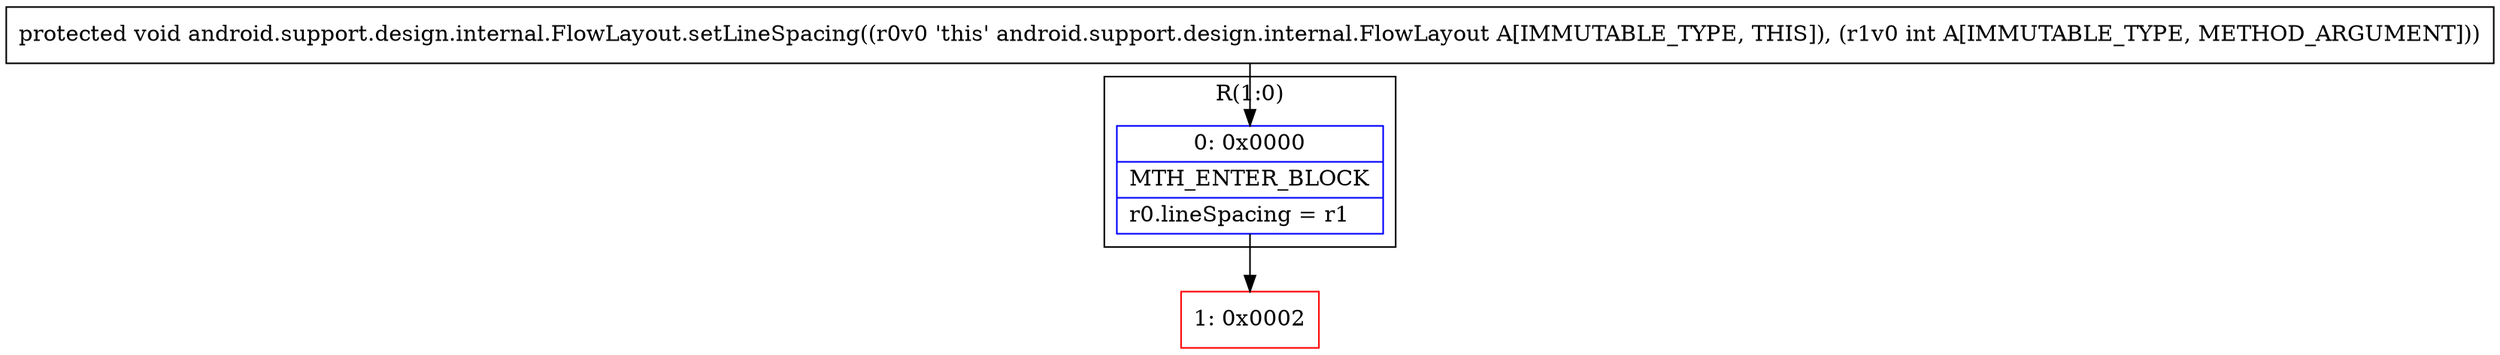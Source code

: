 digraph "CFG forandroid.support.design.internal.FlowLayout.setLineSpacing(I)V" {
subgraph cluster_Region_1014655386 {
label = "R(1:0)";
node [shape=record,color=blue];
Node_0 [shape=record,label="{0\:\ 0x0000|MTH_ENTER_BLOCK\l|r0.lineSpacing = r1\l}"];
}
Node_1 [shape=record,color=red,label="{1\:\ 0x0002}"];
MethodNode[shape=record,label="{protected void android.support.design.internal.FlowLayout.setLineSpacing((r0v0 'this' android.support.design.internal.FlowLayout A[IMMUTABLE_TYPE, THIS]), (r1v0 int A[IMMUTABLE_TYPE, METHOD_ARGUMENT])) }"];
MethodNode -> Node_0;
Node_0 -> Node_1;
}

